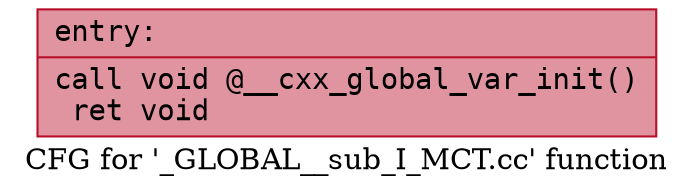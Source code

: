 digraph "CFG for '_GLOBAL__sub_I_MCT.cc' function" {
	label="CFG for '_GLOBAL__sub_I_MCT.cc' function";

	Node0x5579e71f2b70 [shape=record,color="#b70d28ff", style=filled, fillcolor="#b70d2870" fontname="Courier",label="{entry:\l|  call void @__cxx_global_var_init()\l  ret void\l}"];
}
